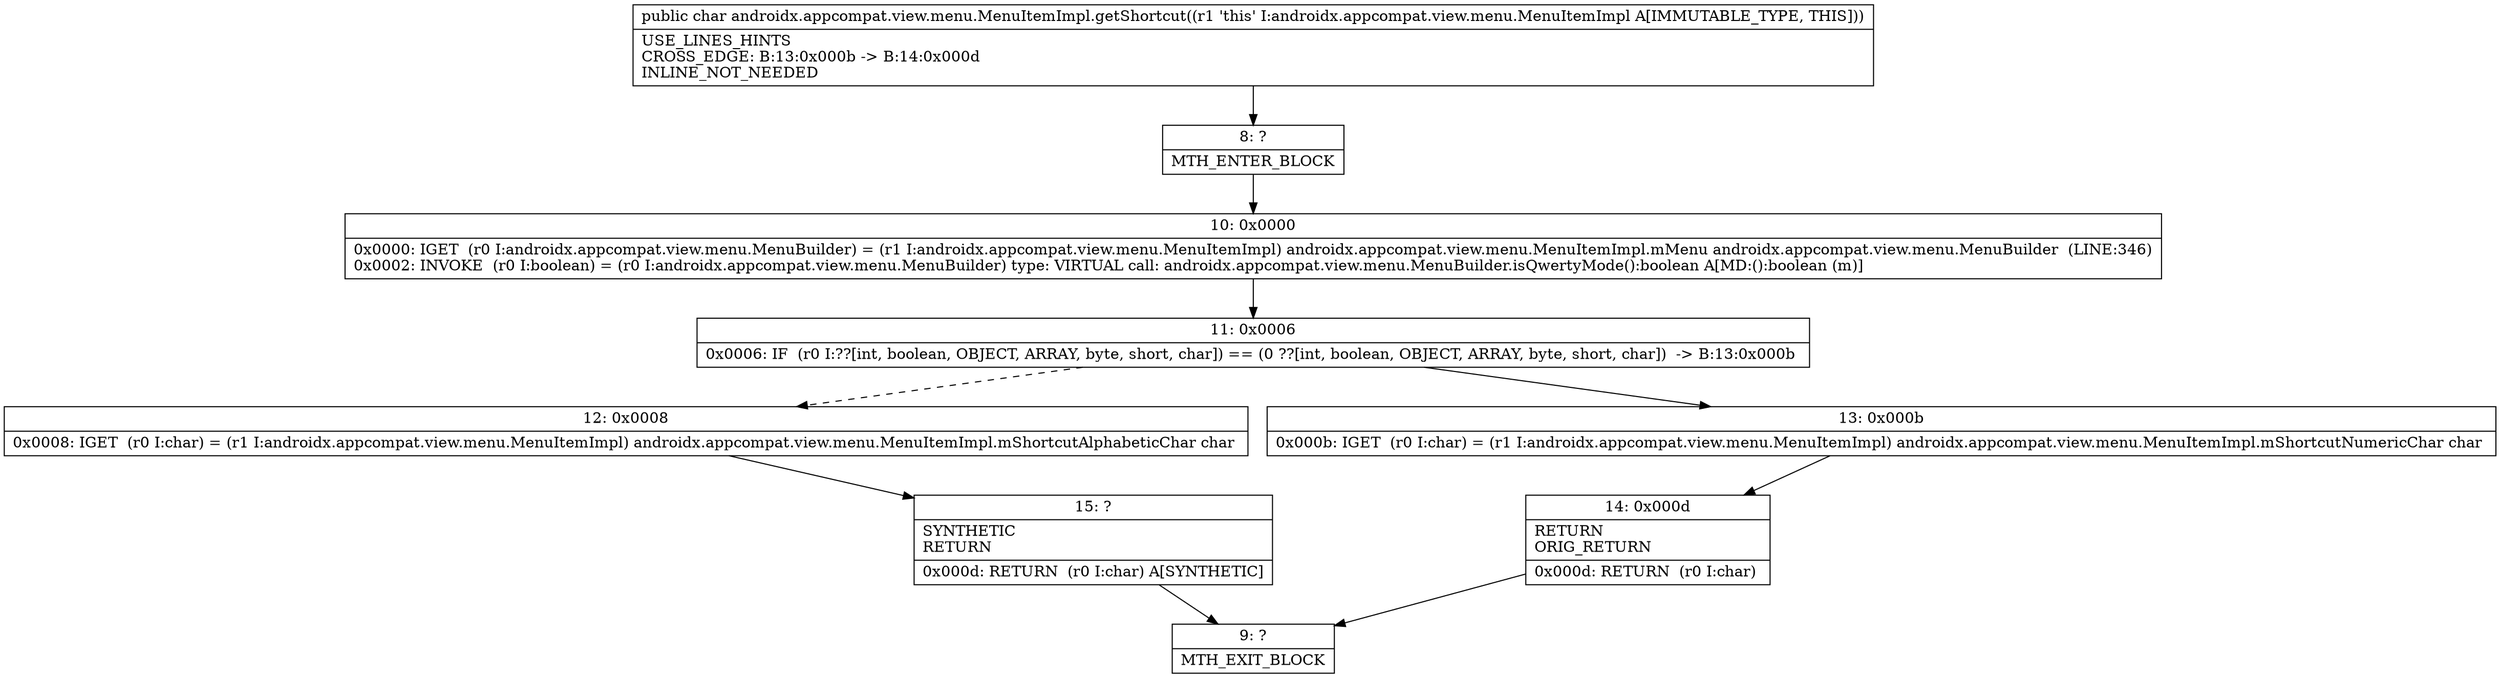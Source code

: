 digraph "CFG forandroidx.appcompat.view.menu.MenuItemImpl.getShortcut()C" {
Node_8 [shape=record,label="{8\:\ ?|MTH_ENTER_BLOCK\l}"];
Node_10 [shape=record,label="{10\:\ 0x0000|0x0000: IGET  (r0 I:androidx.appcompat.view.menu.MenuBuilder) = (r1 I:androidx.appcompat.view.menu.MenuItemImpl) androidx.appcompat.view.menu.MenuItemImpl.mMenu androidx.appcompat.view.menu.MenuBuilder  (LINE:346)\l0x0002: INVOKE  (r0 I:boolean) = (r0 I:androidx.appcompat.view.menu.MenuBuilder) type: VIRTUAL call: androidx.appcompat.view.menu.MenuBuilder.isQwertyMode():boolean A[MD:():boolean (m)]\l}"];
Node_11 [shape=record,label="{11\:\ 0x0006|0x0006: IF  (r0 I:??[int, boolean, OBJECT, ARRAY, byte, short, char]) == (0 ??[int, boolean, OBJECT, ARRAY, byte, short, char])  \-\> B:13:0x000b \l}"];
Node_12 [shape=record,label="{12\:\ 0x0008|0x0008: IGET  (r0 I:char) = (r1 I:androidx.appcompat.view.menu.MenuItemImpl) androidx.appcompat.view.menu.MenuItemImpl.mShortcutAlphabeticChar char \l}"];
Node_15 [shape=record,label="{15\:\ ?|SYNTHETIC\lRETURN\l|0x000d: RETURN  (r0 I:char) A[SYNTHETIC]\l}"];
Node_9 [shape=record,label="{9\:\ ?|MTH_EXIT_BLOCK\l}"];
Node_13 [shape=record,label="{13\:\ 0x000b|0x000b: IGET  (r0 I:char) = (r1 I:androidx.appcompat.view.menu.MenuItemImpl) androidx.appcompat.view.menu.MenuItemImpl.mShortcutNumericChar char \l}"];
Node_14 [shape=record,label="{14\:\ 0x000d|RETURN\lORIG_RETURN\l|0x000d: RETURN  (r0 I:char) \l}"];
MethodNode[shape=record,label="{public char androidx.appcompat.view.menu.MenuItemImpl.getShortcut((r1 'this' I:androidx.appcompat.view.menu.MenuItemImpl A[IMMUTABLE_TYPE, THIS]))  | USE_LINES_HINTS\lCROSS_EDGE: B:13:0x000b \-\> B:14:0x000d\lINLINE_NOT_NEEDED\l}"];
MethodNode -> Node_8;Node_8 -> Node_10;
Node_10 -> Node_11;
Node_11 -> Node_12[style=dashed];
Node_11 -> Node_13;
Node_12 -> Node_15;
Node_15 -> Node_9;
Node_13 -> Node_14;
Node_14 -> Node_9;
}

